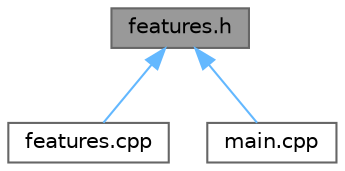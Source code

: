 digraph "features.h"
{
 // LATEX_PDF_SIZE
  bgcolor="transparent";
  edge [fontname=Helvetica,fontsize=10,labelfontname=Helvetica,labelfontsize=10];
  node [fontname=Helvetica,fontsize=10,shape=box,height=0.2,width=0.4];
  Node1 [label="features.h",height=0.2,width=0.4,color="gray40", fillcolor="grey60", style="filled", fontcolor="black",tooltip="Header file."];
  Node1 -> Node2 [dir="back",color="steelblue1",style="solid"];
  Node2 [label="features.cpp",height=0.2,width=0.4,color="grey40", fillcolor="white", style="filled",URL="$features_8cpp.html",tooltip="complete features file (header, and feature body)."];
  Node1 -> Node3 [dir="back",color="steelblue1",style="solid"];
  Node3 [label="main.cpp",height=0.2,width=0.4,color="grey40", fillcolor="white", style="filled",URL="$main_8cpp.html",tooltip="File with main feature."];
}
